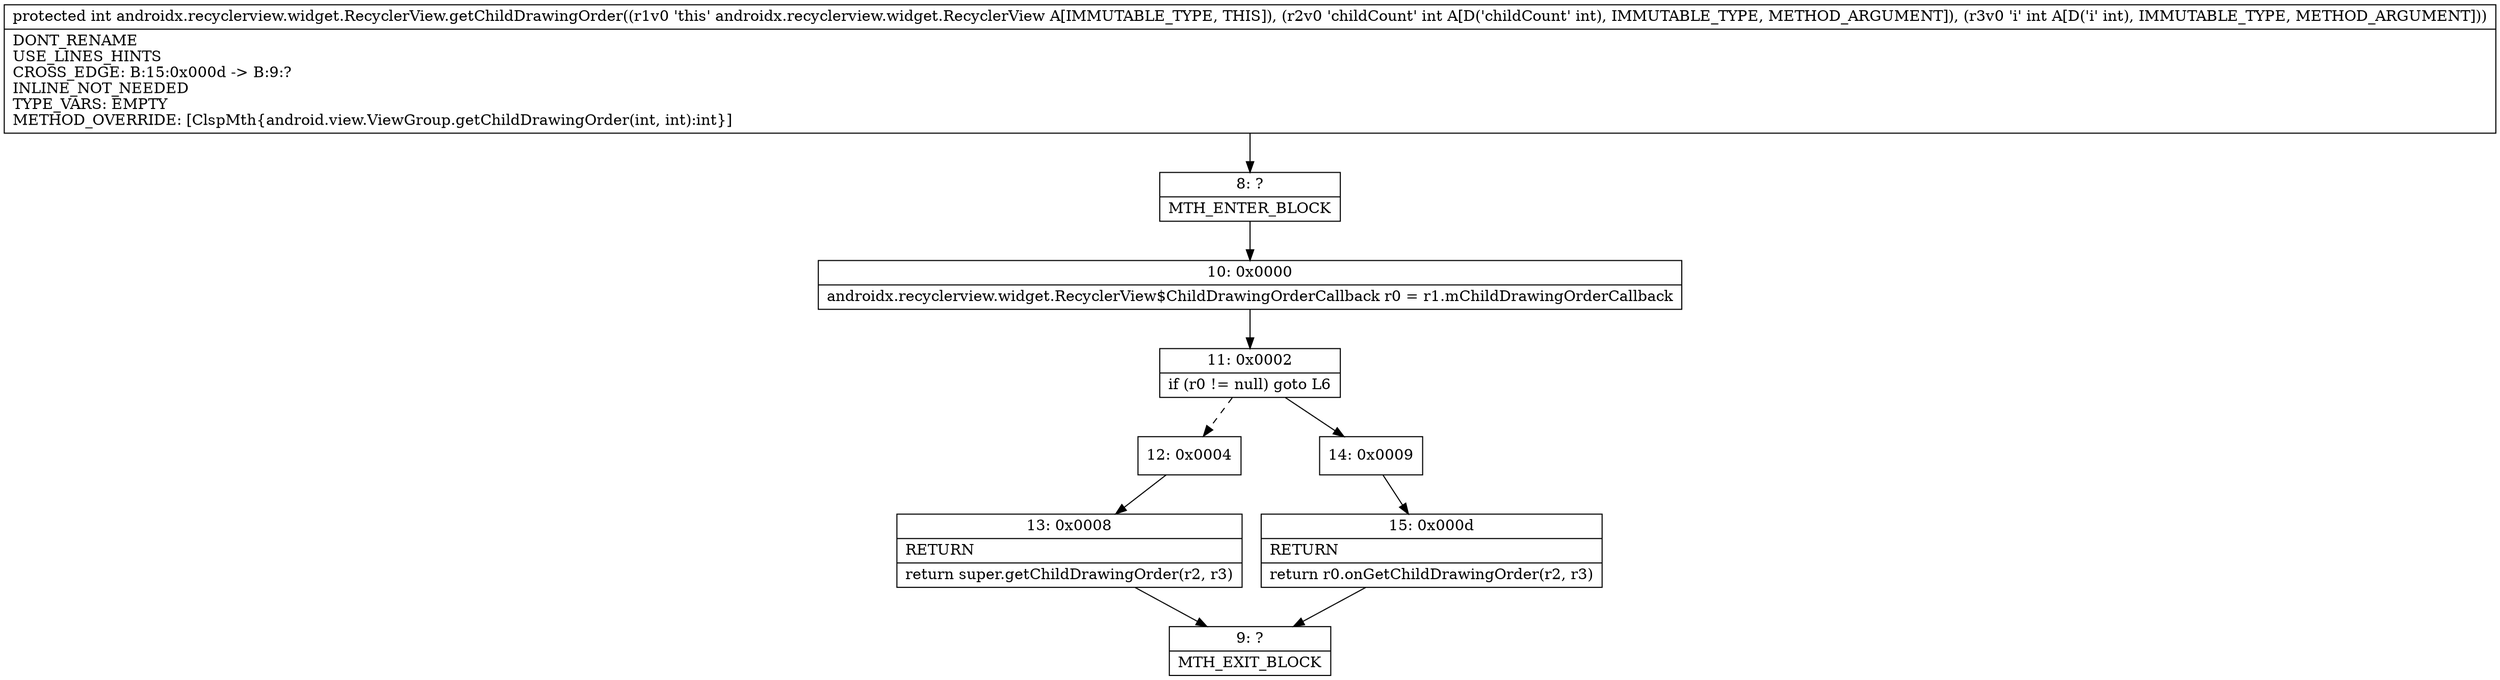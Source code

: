 digraph "CFG forandroidx.recyclerview.widget.RecyclerView.getChildDrawingOrder(II)I" {
Node_8 [shape=record,label="{8\:\ ?|MTH_ENTER_BLOCK\l}"];
Node_10 [shape=record,label="{10\:\ 0x0000|androidx.recyclerview.widget.RecyclerView$ChildDrawingOrderCallback r0 = r1.mChildDrawingOrderCallback\l}"];
Node_11 [shape=record,label="{11\:\ 0x0002|if (r0 != null) goto L6\l}"];
Node_12 [shape=record,label="{12\:\ 0x0004}"];
Node_13 [shape=record,label="{13\:\ 0x0008|RETURN\l|return super.getChildDrawingOrder(r2, r3)\l}"];
Node_9 [shape=record,label="{9\:\ ?|MTH_EXIT_BLOCK\l}"];
Node_14 [shape=record,label="{14\:\ 0x0009}"];
Node_15 [shape=record,label="{15\:\ 0x000d|RETURN\l|return r0.onGetChildDrawingOrder(r2, r3)\l}"];
MethodNode[shape=record,label="{protected int androidx.recyclerview.widget.RecyclerView.getChildDrawingOrder((r1v0 'this' androidx.recyclerview.widget.RecyclerView A[IMMUTABLE_TYPE, THIS]), (r2v0 'childCount' int A[D('childCount' int), IMMUTABLE_TYPE, METHOD_ARGUMENT]), (r3v0 'i' int A[D('i' int), IMMUTABLE_TYPE, METHOD_ARGUMENT]))  | DONT_RENAME\lUSE_LINES_HINTS\lCROSS_EDGE: B:15:0x000d \-\> B:9:?\lINLINE_NOT_NEEDED\lTYPE_VARS: EMPTY\lMETHOD_OVERRIDE: [ClspMth\{android.view.ViewGroup.getChildDrawingOrder(int, int):int\}]\l}"];
MethodNode -> Node_8;Node_8 -> Node_10;
Node_10 -> Node_11;
Node_11 -> Node_12[style=dashed];
Node_11 -> Node_14;
Node_12 -> Node_13;
Node_13 -> Node_9;
Node_14 -> Node_15;
Node_15 -> Node_9;
}

